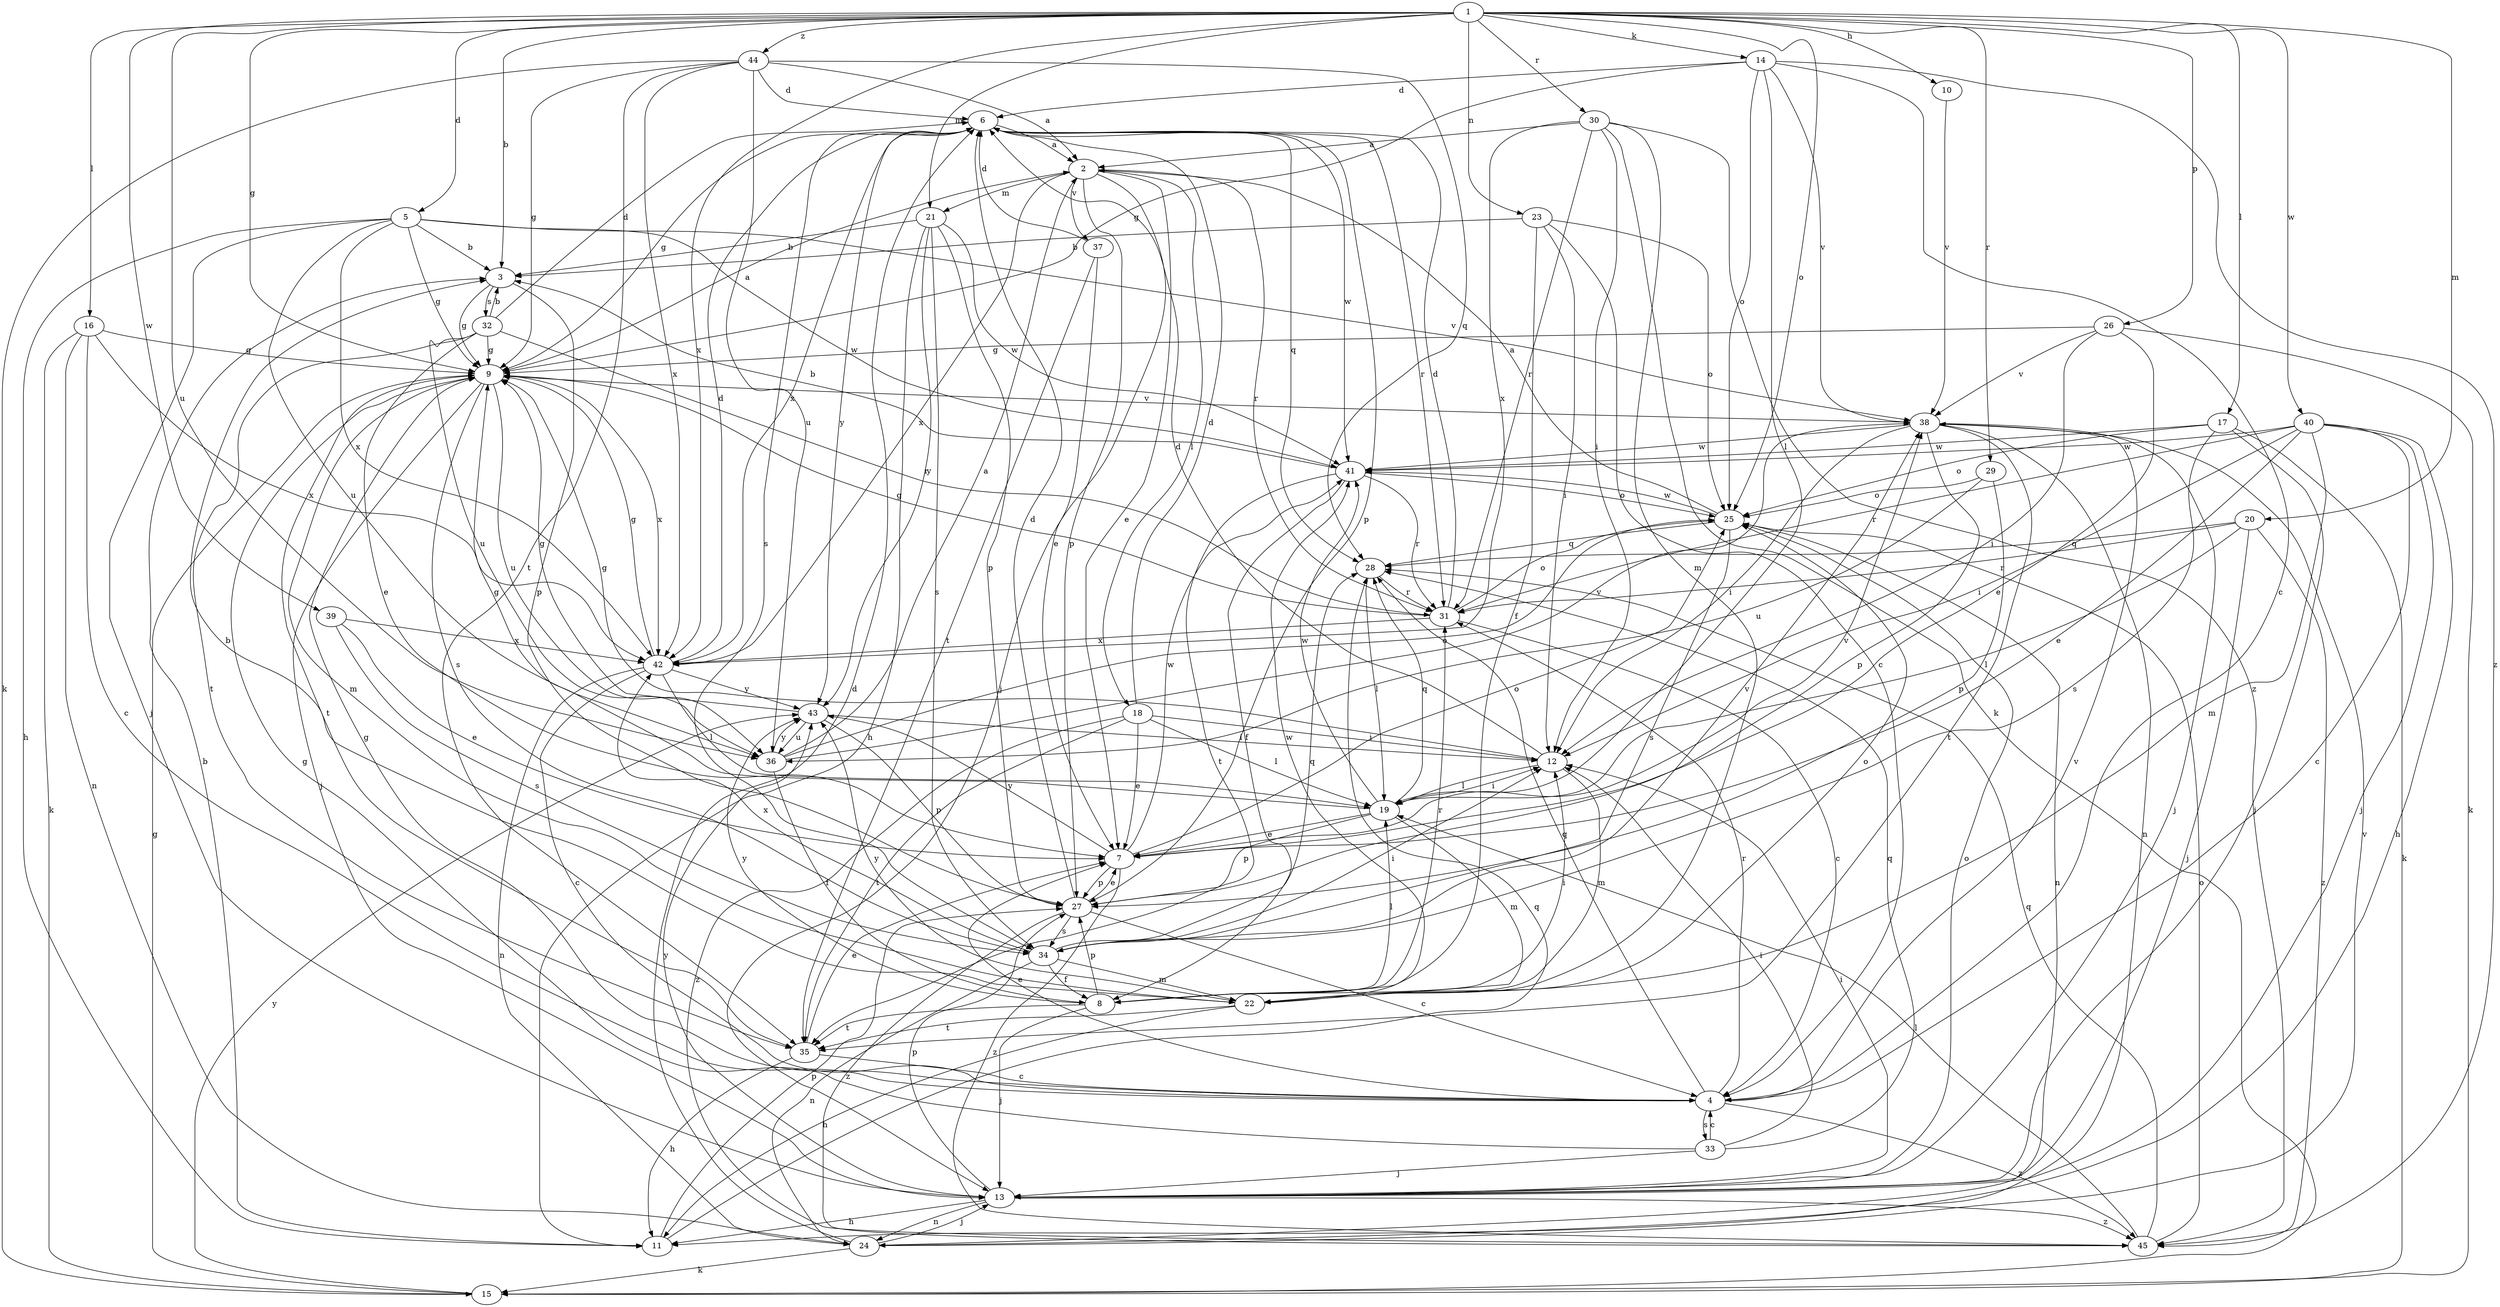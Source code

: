 strict digraph  {
	6 -> 2 [label=a];
	9 -> 2 [label=a];
	25 -> 2 [label=a];
	30 -> 2 [label=a];
	36 -> 2 [label=a];
	44 -> 2 [label=a];
	1 -> 3 [label=b];
	5 -> 3 [label=b];
	11 -> 3 [label=b];
	21 -> 3 [label=b];
	22 -> 3 [label=b];
	23 -> 3 [label=b];
	32 -> 3 [label=b];
	41 -> 3 [label=b];
	14 -> 4 [label=c];
	16 -> 4 [label=c];
	23 -> 4 [label=c];
	27 -> 4 [label=c];
	31 -> 4 [label=c];
	33 -> 4 [label=c];
	35 -> 4 [label=c];
	40 -> 4 [label=c];
	42 -> 4 [label=c];
	1 -> 5 [label=d];
	12 -> 6 [label=d];
	14 -> 6 [label=d];
	18 -> 6 [label=d];
	24 -> 6 [label=d];
	27 -> 6 [label=d];
	31 -> 6 [label=d];
	32 -> 6 [label=d];
	37 -> 6 [label=d];
	42 -> 6 [label=d];
	44 -> 6 [label=d];
	2 -> 7 [label=e];
	4 -> 7 [label=e];
	18 -> 7 [label=e];
	19 -> 7 [label=e];
	26 -> 7 [label=e];
	27 -> 7 [label=e];
	32 -> 7 [label=e];
	35 -> 7 [label=e];
	37 -> 7 [label=e];
	39 -> 7 [label=e];
	40 -> 7 [label=e];
	23 -> 8 [label=f];
	34 -> 8 [label=f];
	36 -> 8 [label=f];
	41 -> 8 [label=f];
	1 -> 9 [label=g];
	3 -> 9 [label=g];
	4 -> 9 [label=g];
	5 -> 9 [label=g];
	6 -> 9 [label=g];
	12 -> 9 [label=g];
	14 -> 9 [label=g];
	15 -> 9 [label=g];
	16 -> 9 [label=g];
	19 -> 9 [label=g];
	26 -> 9 [label=g];
	31 -> 9 [label=g];
	32 -> 9 [label=g];
	33 -> 9 [label=g];
	42 -> 9 [label=g];
	43 -> 9 [label=g];
	44 -> 9 [label=g];
	1 -> 10 [label=h];
	5 -> 11 [label=h];
	13 -> 11 [label=h];
	21 -> 11 [label=h];
	22 -> 11 [label=h];
	35 -> 11 [label=h];
	40 -> 11 [label=h];
	8 -> 12 [label=i];
	13 -> 12 [label=i];
	18 -> 12 [label=i];
	19 -> 12 [label=i];
	23 -> 12 [label=i];
	26 -> 12 [label=i];
	30 -> 12 [label=i];
	33 -> 12 [label=i];
	34 -> 12 [label=i];
	38 -> 12 [label=i];
	40 -> 12 [label=i];
	43 -> 12 [label=i];
	2 -> 13 [label=j];
	5 -> 13 [label=j];
	8 -> 13 [label=j];
	9 -> 13 [label=j];
	17 -> 13 [label=j];
	20 -> 13 [label=j];
	24 -> 13 [label=j];
	33 -> 13 [label=j];
	38 -> 13 [label=j];
	40 -> 13 [label=j];
	1 -> 14 [label=k];
	16 -> 15 [label=k];
	17 -> 15 [label=k];
	24 -> 15 [label=k];
	26 -> 15 [label=k];
	30 -> 15 [label=k];
	44 -> 15 [label=k];
	1 -> 16 [label=l];
	1 -> 17 [label=l];
	2 -> 18 [label=l];
	8 -> 19 [label=l];
	12 -> 19 [label=l];
	14 -> 19 [label=l];
	18 -> 19 [label=l];
	20 -> 19 [label=l];
	28 -> 19 [label=l];
	42 -> 19 [label=l];
	45 -> 19 [label=l];
	1 -> 20 [label=m];
	1 -> 21 [label=m];
	2 -> 21 [label=m];
	9 -> 22 [label=m];
	12 -> 22 [label=m];
	19 -> 22 [label=m];
	30 -> 22 [label=m];
	34 -> 22 [label=m];
	40 -> 22 [label=m];
	1 -> 23 [label=n];
	13 -> 24 [label=n];
	16 -> 24 [label=n];
	25 -> 24 [label=n];
	34 -> 24 [label=n];
	38 -> 24 [label=n];
	42 -> 24 [label=n];
	1 -> 25 [label=o];
	7 -> 25 [label=o];
	13 -> 25 [label=o];
	14 -> 25 [label=o];
	17 -> 25 [label=o];
	22 -> 25 [label=o];
	23 -> 25 [label=o];
	29 -> 25 [label=o];
	31 -> 25 [label=o];
	36 -> 25 [label=o];
	41 -> 25 [label=o];
	45 -> 25 [label=o];
	1 -> 26 [label=p];
	2 -> 27 [label=p];
	3 -> 27 [label=p];
	6 -> 27 [label=p];
	7 -> 27 [label=p];
	8 -> 27 [label=p];
	11 -> 27 [label=p];
	13 -> 27 [label=p];
	19 -> 27 [label=p];
	21 -> 27 [label=p];
	29 -> 27 [label=p];
	38 -> 27 [label=p];
	43 -> 27 [label=p];
	4 -> 28 [label=q];
	6 -> 28 [label=q];
	11 -> 28 [label=q];
	19 -> 28 [label=q];
	20 -> 28 [label=q];
	25 -> 28 [label=q];
	33 -> 28 [label=q];
	34 -> 28 [label=q];
	44 -> 28 [label=q];
	45 -> 28 [label=q];
	1 -> 29 [label=r];
	1 -> 30 [label=r];
	2 -> 31 [label=r];
	4 -> 31 [label=r];
	6 -> 31 [label=r];
	8 -> 31 [label=r];
	20 -> 31 [label=r];
	28 -> 31 [label=r];
	30 -> 31 [label=r];
	32 -> 31 [label=r];
	40 -> 31 [label=r];
	41 -> 31 [label=r];
	3 -> 32 [label=s];
	4 -> 33 [label=s];
	6 -> 34 [label=s];
	9 -> 34 [label=s];
	17 -> 34 [label=s];
	21 -> 34 [label=s];
	25 -> 34 [label=s];
	27 -> 34 [label=s];
	39 -> 34 [label=s];
	8 -> 35 [label=t];
	9 -> 35 [label=t];
	18 -> 35 [label=t];
	22 -> 35 [label=t];
	32 -> 35 [label=t];
	37 -> 35 [label=t];
	38 -> 35 [label=t];
	41 -> 35 [label=t];
	44 -> 35 [label=t];
	1 -> 36 [label=u];
	5 -> 36 [label=u];
	9 -> 36 [label=u];
	29 -> 36 [label=u];
	32 -> 36 [label=u];
	43 -> 36 [label=u];
	44 -> 36 [label=u];
	2 -> 37 [label=v];
	4 -> 38 [label=v];
	5 -> 38 [label=v];
	7 -> 38 [label=v];
	9 -> 38 [label=v];
	10 -> 38 [label=v];
	14 -> 38 [label=v];
	24 -> 38 [label=v];
	26 -> 38 [label=v];
	34 -> 38 [label=v];
	36 -> 38 [label=v];
	1 -> 39 [label=w];
	1 -> 40 [label=w];
	5 -> 41 [label=w];
	6 -> 41 [label=w];
	7 -> 41 [label=w];
	17 -> 41 [label=w];
	19 -> 41 [label=w];
	21 -> 41 [label=w];
	22 -> 41 [label=w];
	25 -> 41 [label=w];
	38 -> 41 [label=w];
	40 -> 41 [label=w];
	1 -> 42 [label=x];
	2 -> 42 [label=x];
	5 -> 42 [label=x];
	6 -> 42 [label=x];
	9 -> 42 [label=x];
	16 -> 42 [label=x];
	30 -> 42 [label=x];
	31 -> 42 [label=x];
	34 -> 42 [label=x];
	39 -> 42 [label=x];
	44 -> 42 [label=x];
	6 -> 43 [label=y];
	7 -> 43 [label=y];
	8 -> 43 [label=y];
	13 -> 43 [label=y];
	15 -> 43 [label=y];
	21 -> 43 [label=y];
	22 -> 43 [label=y];
	36 -> 43 [label=y];
	42 -> 43 [label=y];
	1 -> 44 [label=z];
	4 -> 45 [label=z];
	7 -> 45 [label=z];
	13 -> 45 [label=z];
	14 -> 45 [label=z];
	18 -> 45 [label=z];
	20 -> 45 [label=z];
	27 -> 45 [label=z];
	30 -> 45 [label=z];
}
